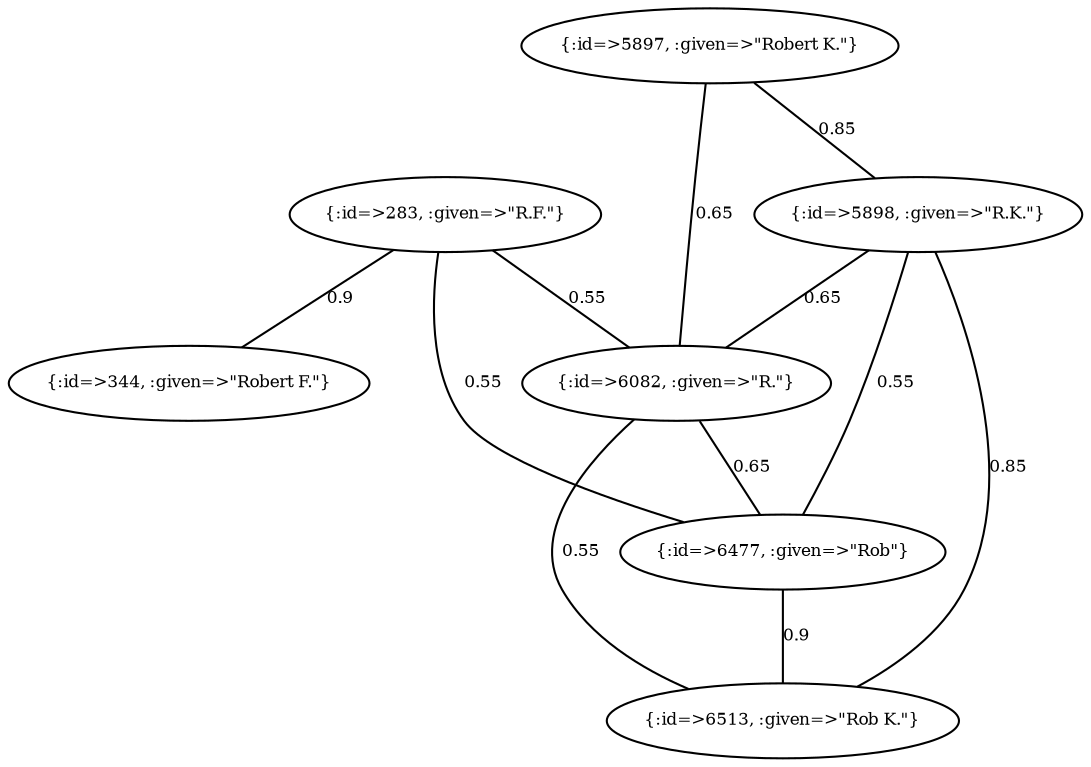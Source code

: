 graph Collector__WeightedGraph {
    "{:id=>283, :given=>\"R.F.\"}" [
        fontsize = 8,
        label = "{:id=>283, :given=>\"R.F.\"}"
    ]

    "{:id=>344, :given=>\"Robert F.\"}" [
        fontsize = 8,
        label = "{:id=>344, :given=>\"Robert F.\"}"
    ]

    "{:id=>5897, :given=>\"Robert K.\"}" [
        fontsize = 8,
        label = "{:id=>5897, :given=>\"Robert K.\"}"
    ]

    "{:id=>5898, :given=>\"R.K.\"}" [
        fontsize = 8,
        label = "{:id=>5898, :given=>\"R.K.\"}"
    ]

    "{:id=>6082, :given=>\"R.\"}" [
        fontsize = 8,
        label = "{:id=>6082, :given=>\"R.\"}"
    ]

    "{:id=>6477, :given=>\"Rob\"}" [
        fontsize = 8,
        label = "{:id=>6477, :given=>\"Rob\"}"
    ]

    "{:id=>6513, :given=>\"Rob K.\"}" [
        fontsize = 8,
        label = "{:id=>6513, :given=>\"Rob K.\"}"
    ]

    "{:id=>283, :given=>\"R.F.\"}" -- "{:id=>344, :given=>\"Robert F.\"}" [
        fontsize = 8,
        label = 0.9
    ]

    "{:id=>283, :given=>\"R.F.\"}" -- "{:id=>6082, :given=>\"R.\"}" [
        fontsize = 8,
        label = 0.55
    ]

    "{:id=>283, :given=>\"R.F.\"}" -- "{:id=>6477, :given=>\"Rob\"}" [
        fontsize = 8,
        label = 0.55
    ]

    "{:id=>5897, :given=>\"Robert K.\"}" -- "{:id=>5898, :given=>\"R.K.\"}" [
        fontsize = 8,
        label = 0.85
    ]

    "{:id=>5897, :given=>\"Robert K.\"}" -- "{:id=>6082, :given=>\"R.\"}" [
        fontsize = 8,
        label = 0.65
    ]

    "{:id=>5898, :given=>\"R.K.\"}" -- "{:id=>6082, :given=>\"R.\"}" [
        fontsize = 8,
        label = 0.65
    ]

    "{:id=>5898, :given=>\"R.K.\"}" -- "{:id=>6477, :given=>\"Rob\"}" [
        fontsize = 8,
        label = 0.55
    ]

    "{:id=>5898, :given=>\"R.K.\"}" -- "{:id=>6513, :given=>\"Rob K.\"}" [
        fontsize = 8,
        label = 0.85
    ]

    "{:id=>6082, :given=>\"R.\"}" -- "{:id=>6477, :given=>\"Rob\"}" [
        fontsize = 8,
        label = 0.65
    ]

    "{:id=>6082, :given=>\"R.\"}" -- "{:id=>6513, :given=>\"Rob K.\"}" [
        fontsize = 8,
        label = 0.55
    ]

    "{:id=>6477, :given=>\"Rob\"}" -- "{:id=>6513, :given=>\"Rob K.\"}" [
        fontsize = 8,
        label = 0.9
    ]
}
